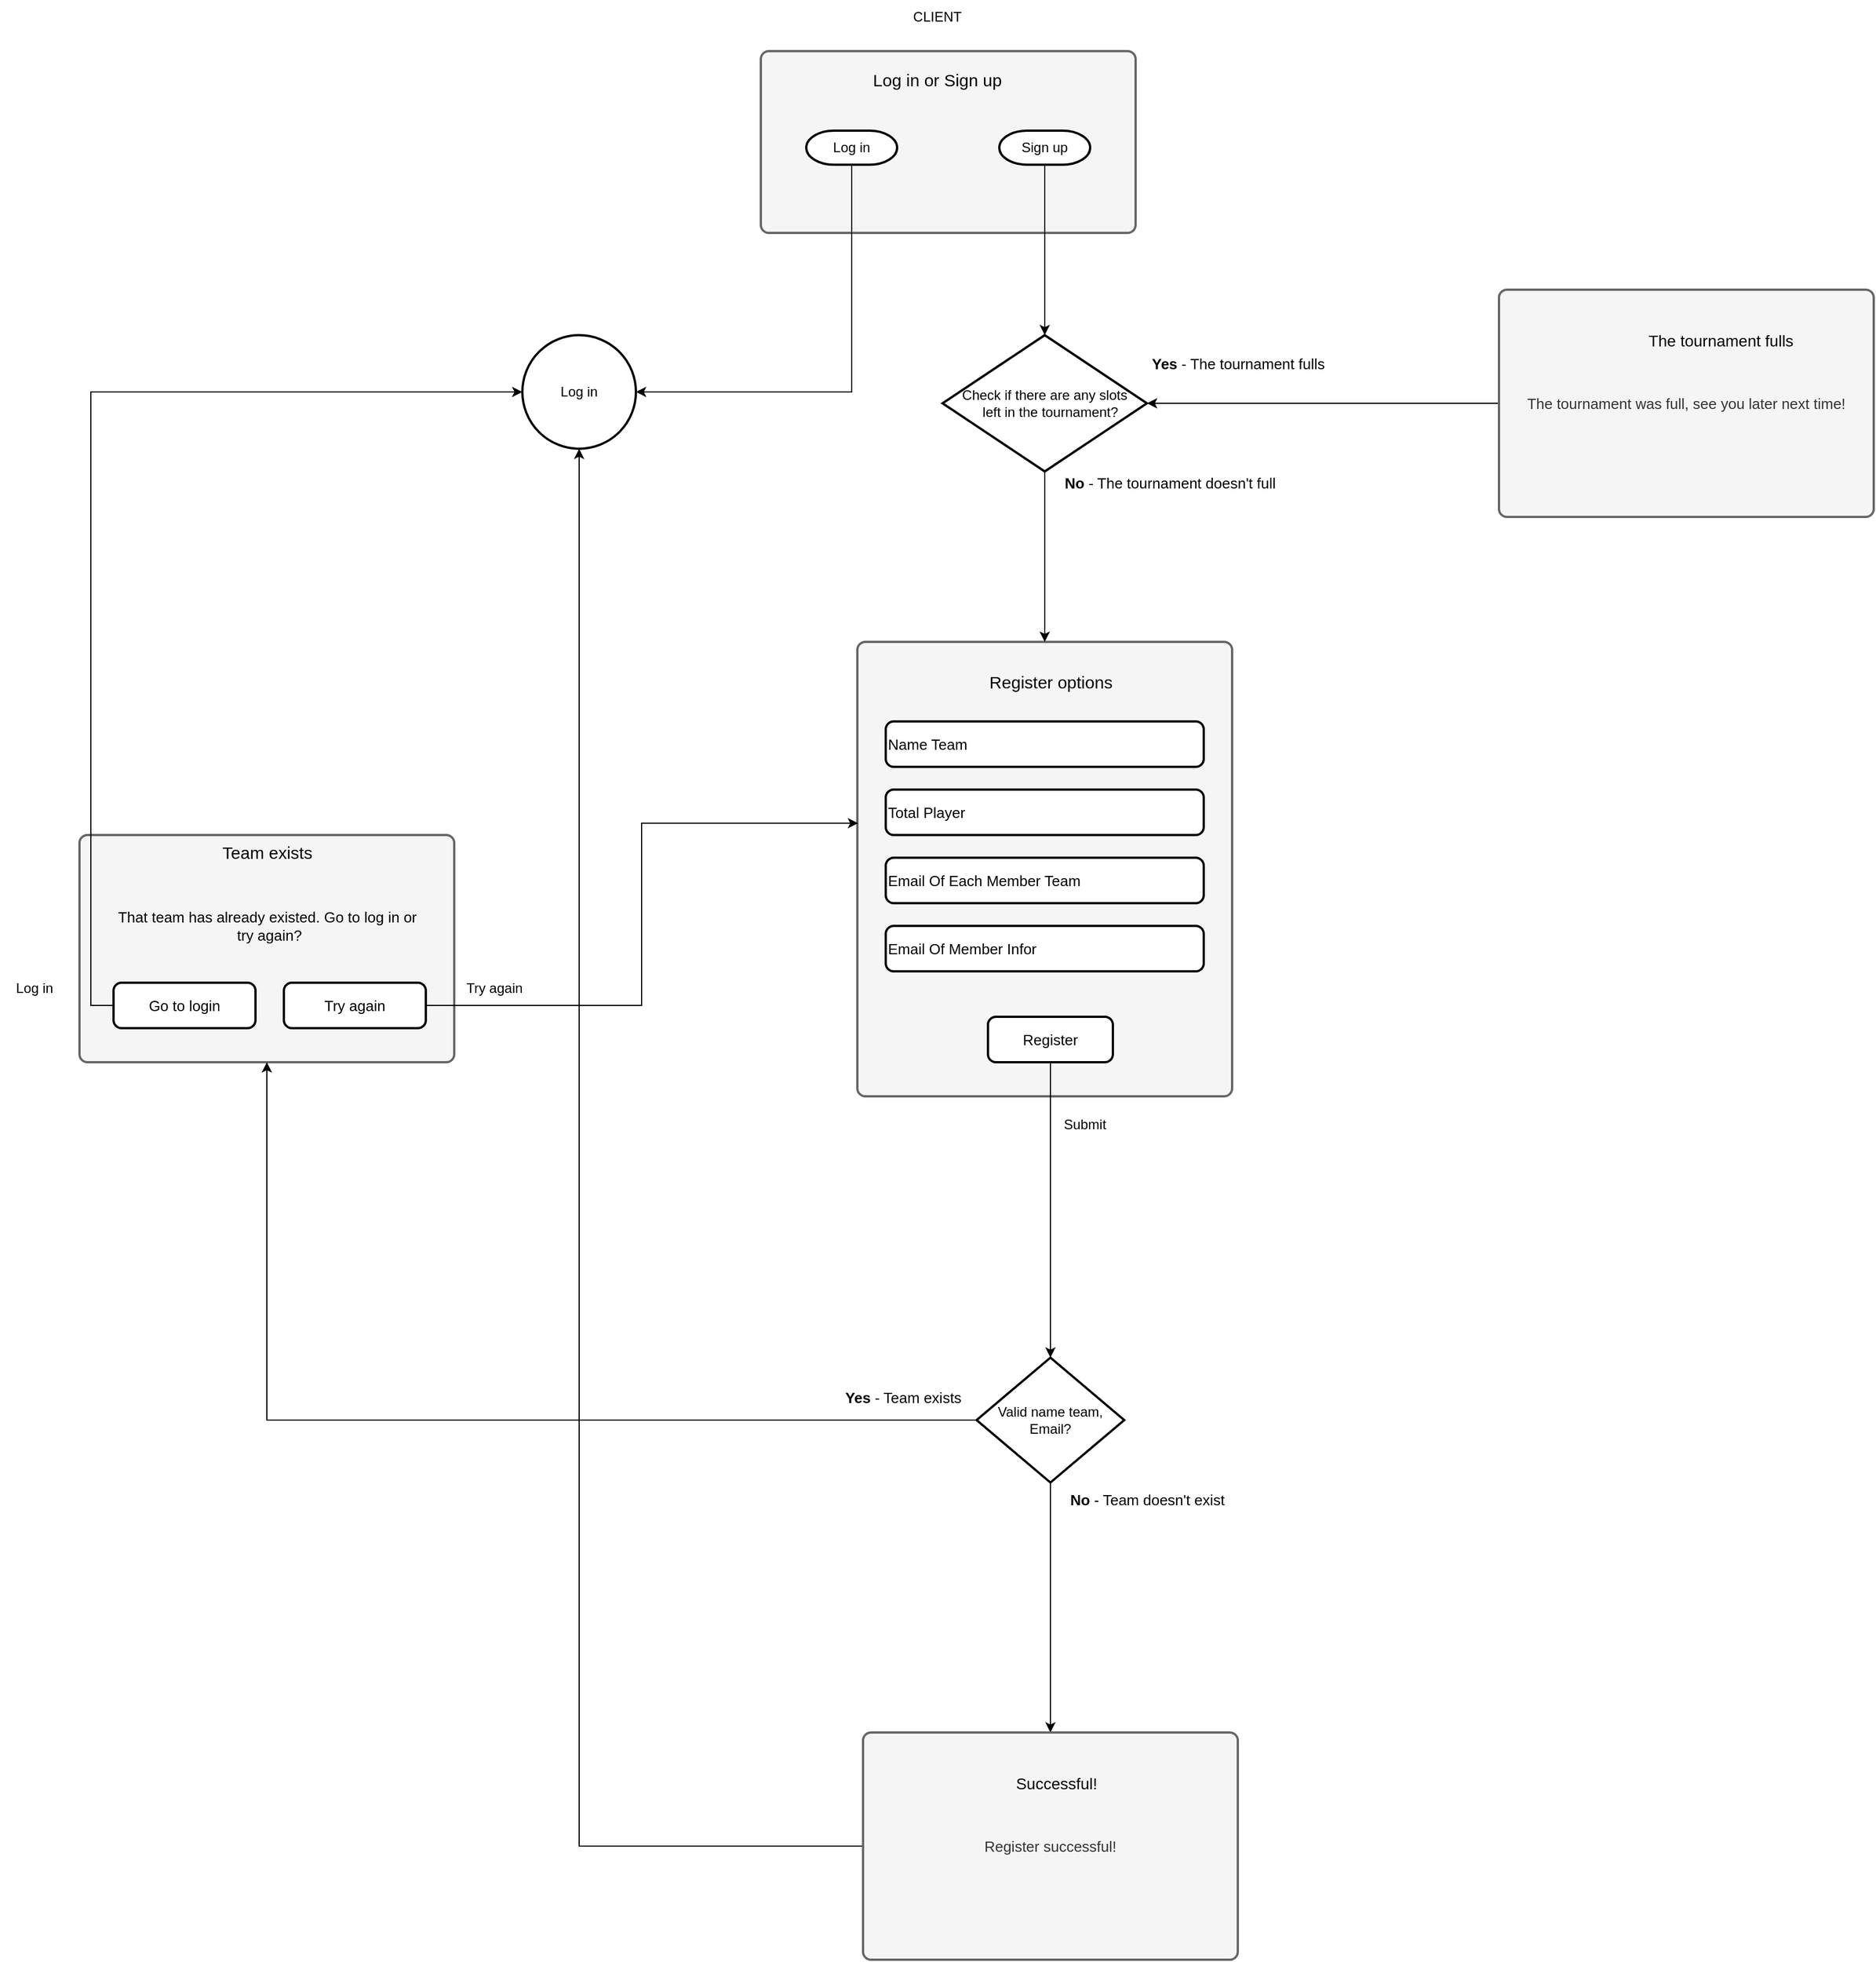 <mxfile version="21.1.7" type="github">
  <diagram name="Page-1" id="HogwZ_xzicoyX-lNl3AR">
    <mxGraphModel dx="3939" dy="1756" grid="1" gridSize="10" guides="1" tooltips="1" connect="1" arrows="1" fold="1" page="1" pageScale="1" pageWidth="850" pageHeight="1100" math="0" shadow="0">
      <root>
        <mxCell id="0" />
        <mxCell id="1" parent="0" />
        <mxCell id="Yd5CCyOaLlPcEmaI1xvt-1" value="" style="rounded=1;whiteSpace=wrap;html=1;absoluteArcSize=1;arcSize=14;strokeWidth=2;fillColor=#f5f5f5;fontColor=#333333;strokeColor=#666666;" vertex="1" parent="1">
          <mxGeometry x="270" y="70" width="330" height="160" as="geometry" />
        </mxCell>
        <mxCell id="Yd5CCyOaLlPcEmaI1xvt-2" value="CLIENT" style="text;html=1;align=center;verticalAlign=middle;resizable=0;points=[];autosize=1;strokeColor=none;fillColor=none;" vertex="1" parent="1">
          <mxGeometry x="390" y="25" width="70" height="30" as="geometry" />
        </mxCell>
        <mxCell id="Yd5CCyOaLlPcEmaI1xvt-8" style="edgeStyle=orthogonalEdgeStyle;rounded=0;orthogonalLoop=1;jettySize=auto;html=1;exitX=0.5;exitY=1;exitDx=0;exitDy=0;exitPerimeter=0;entryX=1;entryY=0.5;entryDx=0;entryDy=0;entryPerimeter=0;" edge="1" parent="1" source="Yd5CCyOaLlPcEmaI1xvt-3" target="Yd5CCyOaLlPcEmaI1xvt-7">
          <mxGeometry relative="1" as="geometry" />
        </mxCell>
        <mxCell id="Yd5CCyOaLlPcEmaI1xvt-3" value="Log in" style="strokeWidth=2;html=1;shape=mxgraph.flowchart.terminator;whiteSpace=wrap;" vertex="1" parent="1">
          <mxGeometry x="310" y="140" width="80" height="30" as="geometry" />
        </mxCell>
        <mxCell id="Yd5CCyOaLlPcEmaI1xvt-4" value="Log in or Sign up" style="text;html=1;align=center;verticalAlign=middle;resizable=0;points=[];autosize=1;strokeColor=none;fillColor=none;fontSize=15;" vertex="1" parent="1">
          <mxGeometry x="355" y="80" width="140" height="30" as="geometry" />
        </mxCell>
        <mxCell id="Yd5CCyOaLlPcEmaI1xvt-49" style="edgeStyle=orthogonalEdgeStyle;rounded=0;orthogonalLoop=1;jettySize=auto;html=1;exitX=0.5;exitY=1;exitDx=0;exitDy=0;exitPerimeter=0;entryX=0.5;entryY=0;entryDx=0;entryDy=0;entryPerimeter=0;" edge="1" parent="1" source="Yd5CCyOaLlPcEmaI1xvt-5" target="Yd5CCyOaLlPcEmaI1xvt-48">
          <mxGeometry relative="1" as="geometry" />
        </mxCell>
        <mxCell id="Yd5CCyOaLlPcEmaI1xvt-5" value="Sign up" style="strokeWidth=2;html=1;shape=mxgraph.flowchart.terminator;whiteSpace=wrap;" vertex="1" parent="1">
          <mxGeometry x="480" y="140" width="80" height="30" as="geometry" />
        </mxCell>
        <mxCell id="Yd5CCyOaLlPcEmaI1xvt-7" value="Log in" style="strokeWidth=2;html=1;shape=mxgraph.flowchart.start_2;whiteSpace=wrap;" vertex="1" parent="1">
          <mxGeometry x="60" y="320" width="100" height="100" as="geometry" />
        </mxCell>
        <mxCell id="Yd5CCyOaLlPcEmaI1xvt-10" value="" style="rounded=1;whiteSpace=wrap;html=1;absoluteArcSize=1;arcSize=14;strokeWidth=2;fillColor=#f5f5f5;fontColor=#333333;strokeColor=#666666;" vertex="1" parent="1">
          <mxGeometry x="355" y="590" width="330" height="400" as="geometry" />
        </mxCell>
        <mxCell id="Yd5CCyOaLlPcEmaI1xvt-13" value="Register options" style="text;html=1;align=center;verticalAlign=middle;resizable=0;points=[];autosize=1;strokeColor=none;fillColor=none;fontSize=15;" vertex="1" parent="1">
          <mxGeometry x="460" y="610" width="130" height="30" as="geometry" />
        </mxCell>
        <mxCell id="Yd5CCyOaLlPcEmaI1xvt-14" value="Name Team" style="rounded=1;whiteSpace=wrap;html=1;absoluteArcSize=1;arcSize=14;strokeWidth=2;align=left;fontSize=13;" vertex="1" parent="1">
          <mxGeometry x="380" y="660" width="280" height="40" as="geometry" />
        </mxCell>
        <mxCell id="Yd5CCyOaLlPcEmaI1xvt-15" value="Total Player" style="rounded=1;whiteSpace=wrap;html=1;absoluteArcSize=1;arcSize=14;strokeWidth=2;align=left;fontSize=13;" vertex="1" parent="1">
          <mxGeometry x="380" y="720" width="280" height="40" as="geometry" />
        </mxCell>
        <mxCell id="Yd5CCyOaLlPcEmaI1xvt-16" value="Email Of Each Member Team" style="rounded=1;whiteSpace=wrap;html=1;absoluteArcSize=1;arcSize=14;strokeWidth=2;align=left;fontSize=13;" vertex="1" parent="1">
          <mxGeometry x="380" y="780" width="280" height="40" as="geometry" />
        </mxCell>
        <mxCell id="Yd5CCyOaLlPcEmaI1xvt-33" style="edgeStyle=orthogonalEdgeStyle;rounded=0;orthogonalLoop=1;jettySize=auto;html=1;exitX=0.5;exitY=1;exitDx=0;exitDy=0;" edge="1" parent="1" source="Yd5CCyOaLlPcEmaI1xvt-17" target="Yd5CCyOaLlPcEmaI1xvt-31">
          <mxGeometry relative="1" as="geometry" />
        </mxCell>
        <mxCell id="Yd5CCyOaLlPcEmaI1xvt-17" value="Register" style="rounded=1;whiteSpace=wrap;html=1;absoluteArcSize=1;arcSize=14;strokeWidth=2;fontSize=13;" vertex="1" parent="1">
          <mxGeometry x="470" y="920" width="110" height="40" as="geometry" />
        </mxCell>
        <mxCell id="Yd5CCyOaLlPcEmaI1xvt-19" value="" style="rounded=1;whiteSpace=wrap;html=1;absoluteArcSize=1;arcSize=14;strokeWidth=2;fillColor=#f5f5f5;fontColor=#333333;strokeColor=#666666;" vertex="1" parent="1">
          <mxGeometry x="-330" y="760" width="330" height="200" as="geometry" />
        </mxCell>
        <mxCell id="Yd5CCyOaLlPcEmaI1xvt-20" value="Team exists" style="text;html=1;align=center;verticalAlign=middle;resizable=0;points=[];autosize=1;strokeColor=none;fillColor=none;fontSize=15;" vertex="1" parent="1">
          <mxGeometry x="-215" y="760" width="100" height="30" as="geometry" />
        </mxCell>
        <mxCell id="Yd5CCyOaLlPcEmaI1xvt-26" style="edgeStyle=orthogonalEdgeStyle;rounded=0;orthogonalLoop=1;jettySize=auto;html=1;exitX=1;exitY=0.5;exitDx=0;exitDy=0;entryX=0.002;entryY=0.399;entryDx=0;entryDy=0;entryPerimeter=0;" edge="1" parent="1" source="Yd5CCyOaLlPcEmaI1xvt-21" target="Yd5CCyOaLlPcEmaI1xvt-10">
          <mxGeometry relative="1" as="geometry" />
        </mxCell>
        <mxCell id="Yd5CCyOaLlPcEmaI1xvt-21" value="Try again" style="rounded=1;whiteSpace=wrap;html=1;absoluteArcSize=1;arcSize=14;strokeWidth=2;align=center;fontSize=13;" vertex="1" parent="1">
          <mxGeometry x="-150" y="890" width="125" height="40" as="geometry" />
        </mxCell>
        <mxCell id="Yd5CCyOaLlPcEmaI1xvt-27" style="edgeStyle=orthogonalEdgeStyle;rounded=0;orthogonalLoop=1;jettySize=auto;html=1;exitX=0;exitY=0.5;exitDx=0;exitDy=0;entryX=0;entryY=0.5;entryDx=0;entryDy=0;entryPerimeter=0;" edge="1" parent="1" source="Yd5CCyOaLlPcEmaI1xvt-22" target="Yd5CCyOaLlPcEmaI1xvt-7">
          <mxGeometry relative="1" as="geometry" />
        </mxCell>
        <mxCell id="Yd5CCyOaLlPcEmaI1xvt-22" value="Go to login" style="rounded=1;whiteSpace=wrap;html=1;absoluteArcSize=1;arcSize=14;strokeWidth=2;align=center;fontSize=13;" vertex="1" parent="1">
          <mxGeometry x="-300" y="890" width="125" height="40" as="geometry" />
        </mxCell>
        <mxCell id="Yd5CCyOaLlPcEmaI1xvt-25" value="That team has already existed. Go to log in or&lt;br style=&quot;font-size: 13px;&quot;&gt;&amp;nbsp;try again?" style="text;html=1;align=center;verticalAlign=middle;resizable=0;points=[];autosize=1;strokeColor=none;fillColor=none;fontSize=13;" vertex="1" parent="1">
          <mxGeometry x="-310" y="820" width="290" height="40" as="geometry" />
        </mxCell>
        <mxCell id="Yd5CCyOaLlPcEmaI1xvt-28" value="Log in" style="text;html=1;align=center;verticalAlign=middle;resizable=0;points=[];autosize=1;strokeColor=none;fillColor=none;" vertex="1" parent="1">
          <mxGeometry x="-400" y="880" width="60" height="30" as="geometry" />
        </mxCell>
        <mxCell id="Yd5CCyOaLlPcEmaI1xvt-29" value="Try again" style="text;html=1;align=center;verticalAlign=middle;resizable=0;points=[];autosize=1;strokeColor=none;fillColor=none;" vertex="1" parent="1">
          <mxGeometry y="880" width="70" height="30" as="geometry" />
        </mxCell>
        <mxCell id="Yd5CCyOaLlPcEmaI1xvt-30" value="Email Of Member Infor" style="rounded=1;whiteSpace=wrap;html=1;absoluteArcSize=1;arcSize=14;strokeWidth=2;align=left;fontSize=13;" vertex="1" parent="1">
          <mxGeometry x="380" y="840" width="280" height="40" as="geometry" />
        </mxCell>
        <mxCell id="Yd5CCyOaLlPcEmaI1xvt-35" style="edgeStyle=orthogonalEdgeStyle;rounded=0;orthogonalLoop=1;jettySize=auto;html=1;exitX=0;exitY=0.5;exitDx=0;exitDy=0;exitPerimeter=0;entryX=0.5;entryY=1;entryDx=0;entryDy=0;" edge="1" parent="1" source="Yd5CCyOaLlPcEmaI1xvt-31" target="Yd5CCyOaLlPcEmaI1xvt-19">
          <mxGeometry relative="1" as="geometry" />
        </mxCell>
        <mxCell id="Yd5CCyOaLlPcEmaI1xvt-51" style="edgeStyle=orthogonalEdgeStyle;rounded=0;orthogonalLoop=1;jettySize=auto;html=1;exitX=0.5;exitY=1;exitDx=0;exitDy=0;exitPerimeter=0;" edge="1" parent="1" source="Yd5CCyOaLlPcEmaI1xvt-31" target="Yd5CCyOaLlPcEmaI1xvt-44">
          <mxGeometry relative="1" as="geometry" />
        </mxCell>
        <mxCell id="Yd5CCyOaLlPcEmaI1xvt-31" value="Valid name team,&lt;br&gt;Email?" style="strokeWidth=2;html=1;shape=mxgraph.flowchart.decision;whiteSpace=wrap;" vertex="1" parent="1">
          <mxGeometry x="460" y="1220" width="130" height="110" as="geometry" />
        </mxCell>
        <mxCell id="Yd5CCyOaLlPcEmaI1xvt-34" value="Submit" style="text;html=1;align=center;verticalAlign=middle;resizable=0;points=[];autosize=1;strokeColor=none;fillColor=none;" vertex="1" parent="1">
          <mxGeometry x="525" y="1000" width="60" height="30" as="geometry" />
        </mxCell>
        <mxCell id="Yd5CCyOaLlPcEmaI1xvt-36" value="&lt;b style=&quot;font-size: 13px;&quot;&gt;Yes&lt;/b&gt; - Team exists" style="text;html=1;align=center;verticalAlign=middle;resizable=0;points=[];autosize=1;strokeColor=none;fillColor=none;fontSize=13;" vertex="1" parent="1">
          <mxGeometry x="330" y="1240" width="130" height="30" as="geometry" />
        </mxCell>
        <mxCell id="Yd5CCyOaLlPcEmaI1xvt-39" value="&lt;b&gt;No&lt;/b&gt;&amp;nbsp;- Team doesn&#39;t exist" style="text;html=1;align=center;verticalAlign=middle;resizable=0;points=[];autosize=1;strokeColor=none;fillColor=none;fontSize=13;" vertex="1" parent="1">
          <mxGeometry x="530" y="1330" width="160" height="30" as="geometry" />
        </mxCell>
        <mxCell id="Yd5CCyOaLlPcEmaI1xvt-52" style="edgeStyle=orthogonalEdgeStyle;rounded=0;orthogonalLoop=1;jettySize=auto;html=1;exitX=0;exitY=0.5;exitDx=0;exitDy=0;entryX=1;entryY=0.5;entryDx=0;entryDy=0;entryPerimeter=0;" edge="1" parent="1" source="Yd5CCyOaLlPcEmaI1xvt-40" target="Yd5CCyOaLlPcEmaI1xvt-48">
          <mxGeometry relative="1" as="geometry" />
        </mxCell>
        <mxCell id="Yd5CCyOaLlPcEmaI1xvt-40" value="&lt;font style=&quot;font-size: 13px;&quot;&gt;The tournament was full, see you later next time!&lt;/font&gt;" style="rounded=1;whiteSpace=wrap;html=1;absoluteArcSize=1;arcSize=14;strokeWidth=2;fillColor=#f5f5f5;fontColor=#333333;strokeColor=#666666;" vertex="1" parent="1">
          <mxGeometry x="920" y="280" width="330" height="200" as="geometry" />
        </mxCell>
        <mxCell id="Yd5CCyOaLlPcEmaI1xvt-41" value="&lt;font style=&quot;font-size: 14px;&quot;&gt;The tournament fulls&lt;/font&gt;" style="text;html=1;align=center;verticalAlign=middle;resizable=0;points=[];autosize=1;strokeColor=none;fillColor=none;" vertex="1" parent="1">
          <mxGeometry x="1040" y="310" width="150" height="30" as="geometry" />
        </mxCell>
        <mxCell id="Yd5CCyOaLlPcEmaI1xvt-43" value="&lt;b style=&quot;font-size: 13px;&quot;&gt;Yes&lt;/b&gt; - The tournament fulls" style="text;html=1;align=center;verticalAlign=middle;resizable=0;points=[];autosize=1;strokeColor=none;fillColor=none;fontSize=13;" vertex="1" parent="1">
          <mxGeometry x="600" y="330" width="180" height="30" as="geometry" />
        </mxCell>
        <mxCell id="Yd5CCyOaLlPcEmaI1xvt-47" style="edgeStyle=orthogonalEdgeStyle;rounded=0;orthogonalLoop=1;jettySize=auto;html=1;exitX=0;exitY=0.5;exitDx=0;exitDy=0;entryX=0.5;entryY=1;entryDx=0;entryDy=0;entryPerimeter=0;" edge="1" parent="1" source="Yd5CCyOaLlPcEmaI1xvt-44" target="Yd5CCyOaLlPcEmaI1xvt-7">
          <mxGeometry relative="1" as="geometry" />
        </mxCell>
        <mxCell id="Yd5CCyOaLlPcEmaI1xvt-44" value="&lt;font style=&quot;font-size: 13px;&quot;&gt;Register successful!&lt;/font&gt;" style="rounded=1;whiteSpace=wrap;html=1;absoluteArcSize=1;arcSize=14;strokeWidth=2;fillColor=#f5f5f5;fontColor=#333333;strokeColor=#666666;" vertex="1" parent="1">
          <mxGeometry x="360" y="1550" width="330" height="200" as="geometry" />
        </mxCell>
        <mxCell id="Yd5CCyOaLlPcEmaI1xvt-45" value="&lt;font style=&quot;font-size: 14px;&quot;&gt;Successful!&lt;/font&gt;" style="text;html=1;align=center;verticalAlign=middle;resizable=0;points=[];autosize=1;strokeColor=none;fillColor=none;" vertex="1" parent="1">
          <mxGeometry x="480" y="1580" width="100" height="30" as="geometry" />
        </mxCell>
        <mxCell id="Yd5CCyOaLlPcEmaI1xvt-50" style="edgeStyle=orthogonalEdgeStyle;rounded=0;orthogonalLoop=1;jettySize=auto;html=1;exitX=0.5;exitY=1;exitDx=0;exitDy=0;exitPerimeter=0;" edge="1" parent="1" source="Yd5CCyOaLlPcEmaI1xvt-48" target="Yd5CCyOaLlPcEmaI1xvt-10">
          <mxGeometry relative="1" as="geometry" />
        </mxCell>
        <mxCell id="Yd5CCyOaLlPcEmaI1xvt-48" value="Check if there are any slots &lt;br&gt;&amp;nbsp; &amp;nbsp;left in the tournament?" style="strokeWidth=2;html=1;shape=mxgraph.flowchart.decision;whiteSpace=wrap;" vertex="1" parent="1">
          <mxGeometry x="430" y="320" width="180" height="120" as="geometry" />
        </mxCell>
        <mxCell id="Yd5CCyOaLlPcEmaI1xvt-54" value="&lt;b&gt;No&lt;/b&gt; - The tournament doesn&#39;t full" style="text;html=1;align=center;verticalAlign=middle;resizable=0;points=[];autosize=1;strokeColor=none;fillColor=none;fontSize=13;" vertex="1" parent="1">
          <mxGeometry x="525" y="435" width="210" height="30" as="geometry" />
        </mxCell>
      </root>
    </mxGraphModel>
  </diagram>
</mxfile>
